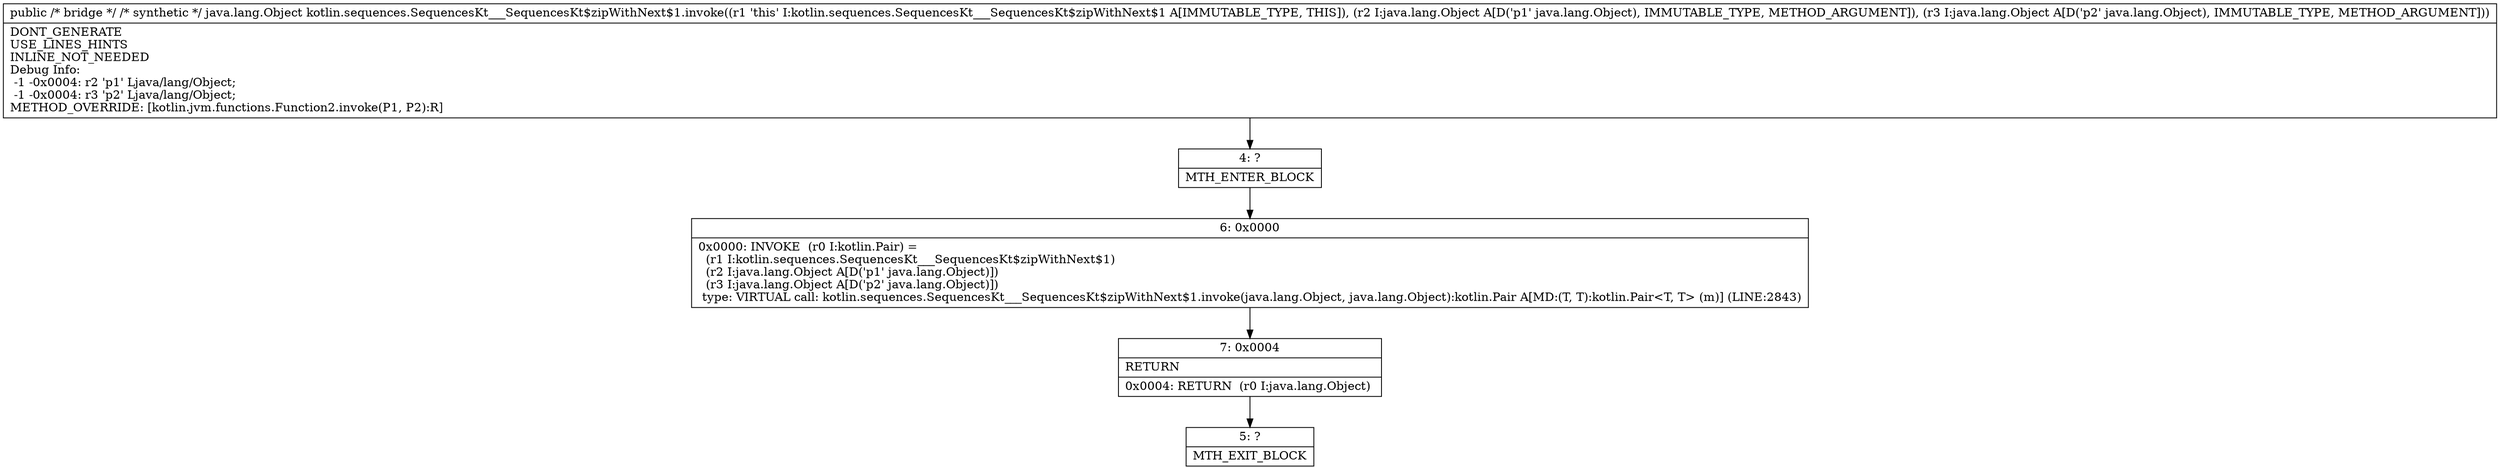 digraph "CFG forkotlin.sequences.SequencesKt___SequencesKt$zipWithNext$1.invoke(Ljava\/lang\/Object;Ljava\/lang\/Object;)Ljava\/lang\/Object;" {
Node_4 [shape=record,label="{4\:\ ?|MTH_ENTER_BLOCK\l}"];
Node_6 [shape=record,label="{6\:\ 0x0000|0x0000: INVOKE  (r0 I:kotlin.Pair) = \l  (r1 I:kotlin.sequences.SequencesKt___SequencesKt$zipWithNext$1)\l  (r2 I:java.lang.Object A[D('p1' java.lang.Object)])\l  (r3 I:java.lang.Object A[D('p2' java.lang.Object)])\l type: VIRTUAL call: kotlin.sequences.SequencesKt___SequencesKt$zipWithNext$1.invoke(java.lang.Object, java.lang.Object):kotlin.Pair A[MD:(T, T):kotlin.Pair\<T, T\> (m)] (LINE:2843)\l}"];
Node_7 [shape=record,label="{7\:\ 0x0004|RETURN\l|0x0004: RETURN  (r0 I:java.lang.Object) \l}"];
Node_5 [shape=record,label="{5\:\ ?|MTH_EXIT_BLOCK\l}"];
MethodNode[shape=record,label="{public \/* bridge *\/ \/* synthetic *\/ java.lang.Object kotlin.sequences.SequencesKt___SequencesKt$zipWithNext$1.invoke((r1 'this' I:kotlin.sequences.SequencesKt___SequencesKt$zipWithNext$1 A[IMMUTABLE_TYPE, THIS]), (r2 I:java.lang.Object A[D('p1' java.lang.Object), IMMUTABLE_TYPE, METHOD_ARGUMENT]), (r3 I:java.lang.Object A[D('p2' java.lang.Object), IMMUTABLE_TYPE, METHOD_ARGUMENT]))  | DONT_GENERATE\lUSE_LINES_HINTS\lINLINE_NOT_NEEDED\lDebug Info:\l  \-1 \-0x0004: r2 'p1' Ljava\/lang\/Object;\l  \-1 \-0x0004: r3 'p2' Ljava\/lang\/Object;\lMETHOD_OVERRIDE: [kotlin.jvm.functions.Function2.invoke(P1, P2):R]\l}"];
MethodNode -> Node_4;Node_4 -> Node_6;
Node_6 -> Node_7;
Node_7 -> Node_5;
}

